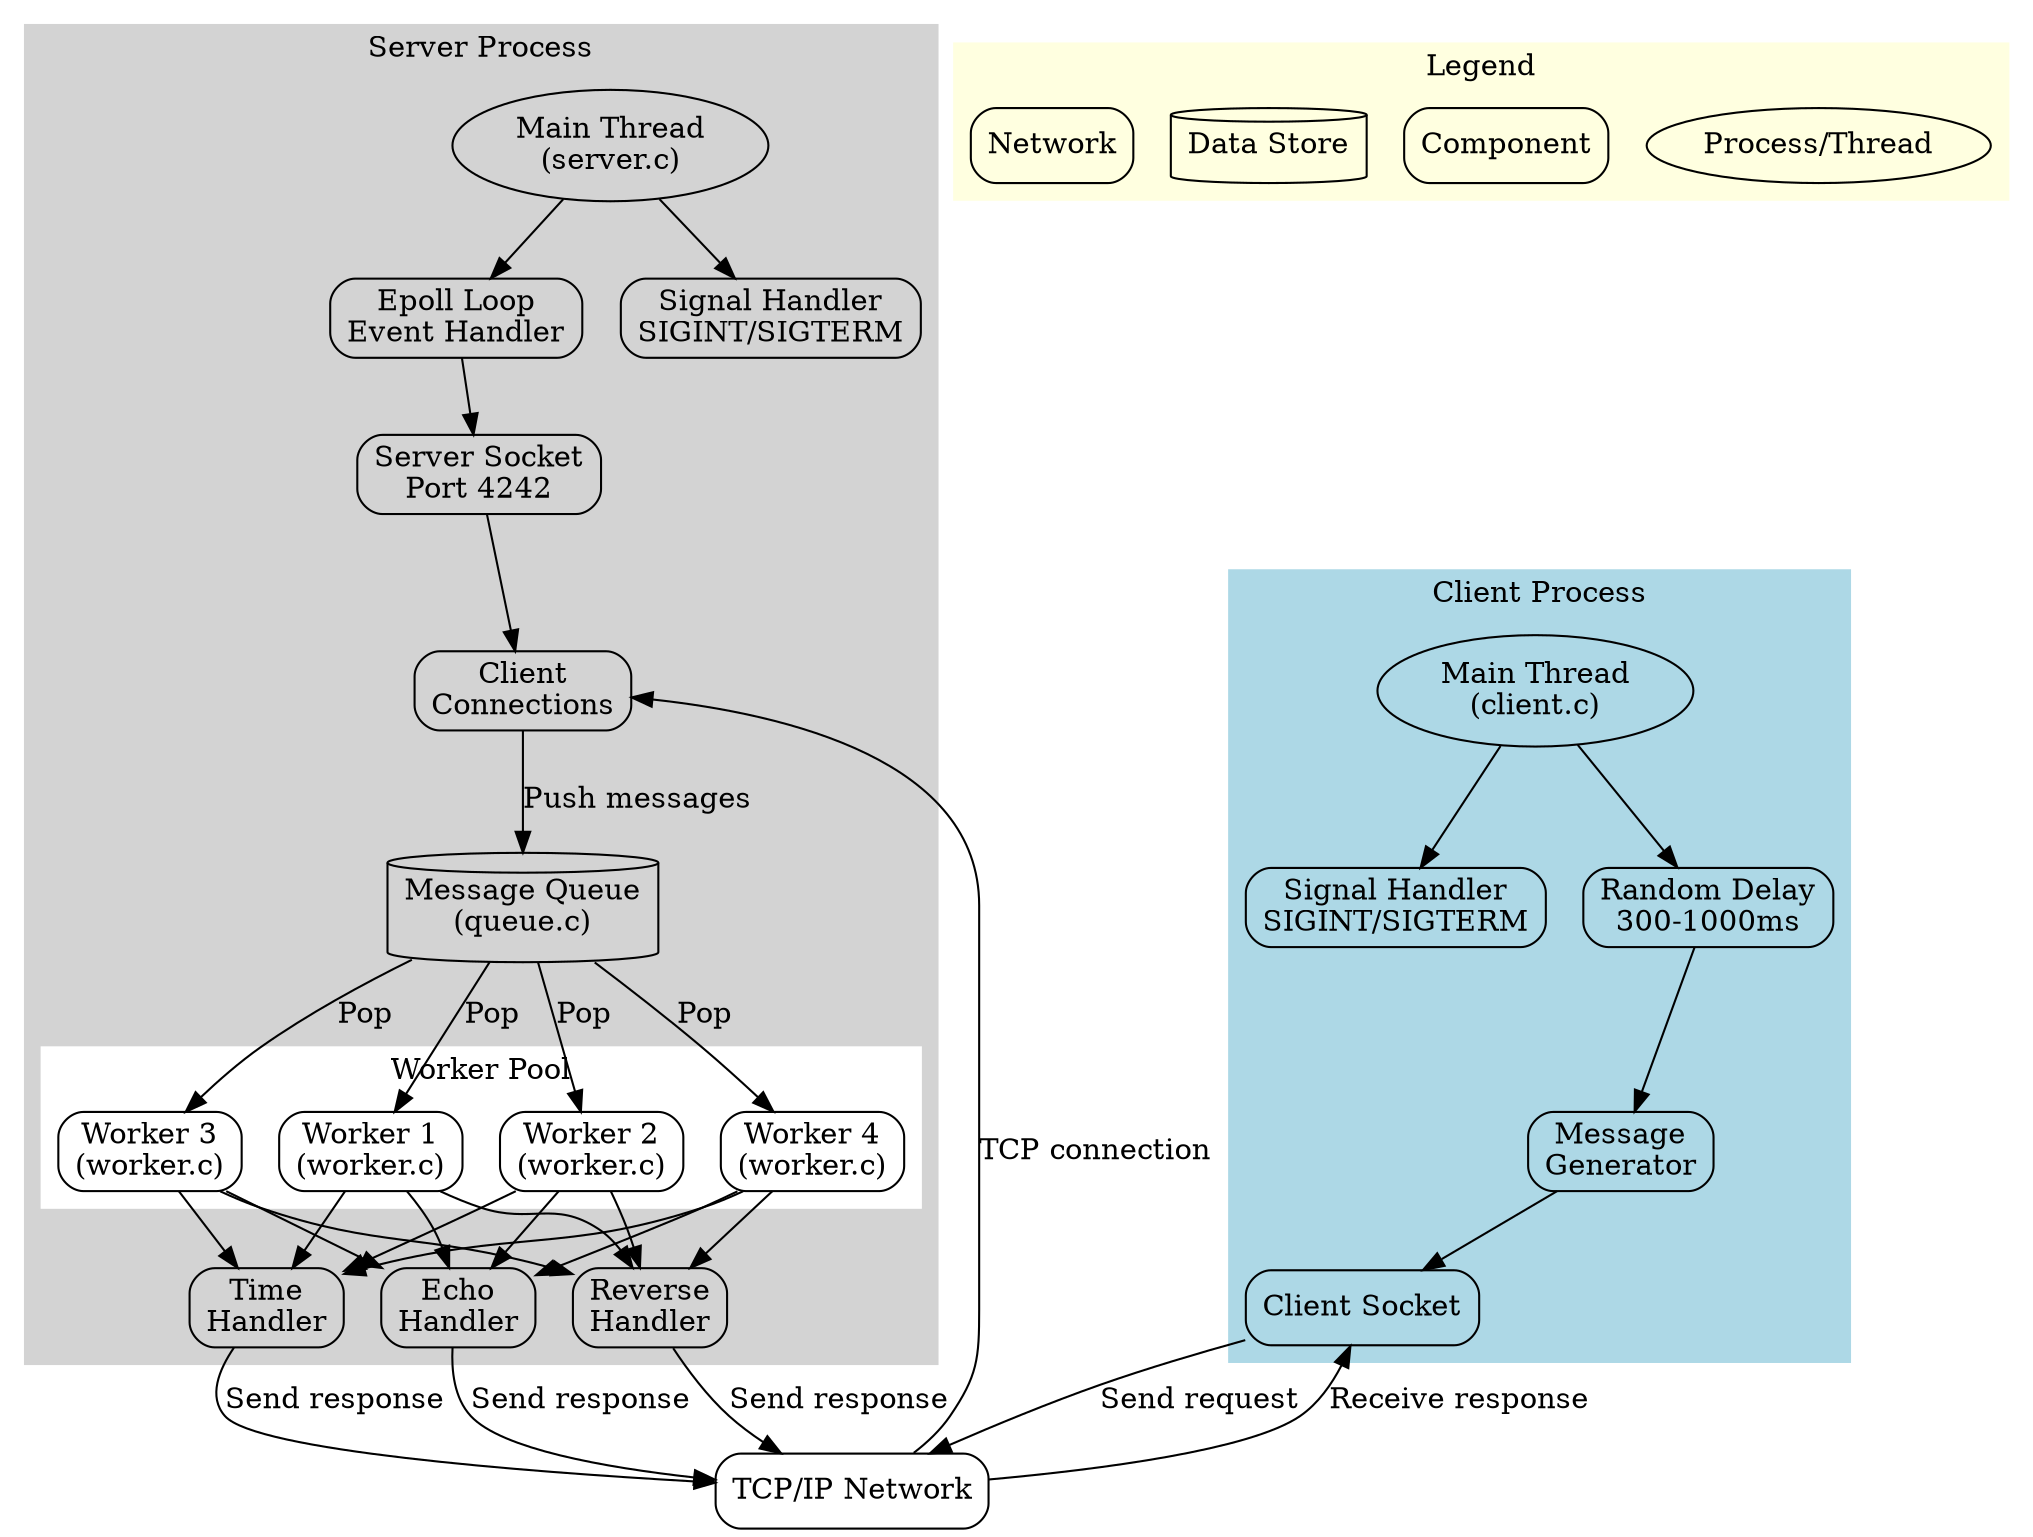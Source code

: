 digraph SpaceCaptainArchitecture {
    rankdir=TB;
    node [shape=box, style=rounded];
    
    // Server components
    subgraph cluster_server {
        label="Server Process";
        style=filled;
        color=lightgrey;
        
        // Main thread
        server_main [label="Main Thread\n(server.c)", shape=ellipse];
        epoll [label="Epoll Loop\nEvent Handler"];
        signal_handler [label="Signal Handler\nSIGINT/SIGTERM"];
        
        // Network components
        server_socket [label="Server Socket\nPort 4242"];
        client_connections [label="Client\nConnections"];
        
        // Queue
        message_queue [label="Message Queue\n(queue.c)", shape=cylinder];
        
        // Worker pool
        subgraph cluster_workers {
            label="Worker Pool";
            style=filled;
            color=white;
            
            worker1 [label="Worker 1\n(worker.c)"];
            worker2 [label="Worker 2\n(worker.c)"];
            worker3 [label="Worker 3\n(worker.c)"];
            worker4 [label="Worker 4\n(worker.c)"];
        }
        
        // Message handlers
        echo_handler [label="Echo\nHandler"];
        reverse_handler [label="Reverse\nHandler"];
        time_handler [label="Time\nHandler"];
    }
    
    // Client components
    subgraph cluster_client {
        label="Client Process";
        style=filled;
        color=lightblue;
        
        client_main [label="Main Thread\n(client.c)", shape=ellipse];
        client_signal [label="Signal Handler\nSIGINT/SIGTERM"];
        client_socket [label="Client Socket"];
        msg_generator [label="Message\nGenerator"];
        delay_timer [label="Random Delay\n300-1000ms"];
    }
    
    // External
    network [label="TCP/IP Network", shape=cloud];
    
    // Server flow
    server_main -> epoll;
    server_main -> signal_handler;
    epoll -> server_socket;
    server_socket -> client_connections;
    client_connections -> message_queue [label="Push messages"];
    
    // Worker flow
    message_queue -> worker1 [label="Pop"];
    message_queue -> worker2 [label="Pop"];
    message_queue -> worker3 [label="Pop"];
    message_queue -> worker4 [label="Pop"];
    
    worker1 -> echo_handler;
    worker1 -> reverse_handler;
    worker1 -> time_handler;
    worker2 -> echo_handler;
    worker2 -> reverse_handler;
    worker2 -> time_handler;
    worker3 -> echo_handler;
    worker3 -> reverse_handler;
    worker3 -> time_handler;
    worker4 -> echo_handler;
    worker4 -> reverse_handler;
    worker4 -> time_handler;
    
    // Client flow
    client_main -> client_signal;
    client_main -> delay_timer;
    delay_timer -> msg_generator;
    msg_generator -> client_socket;
    
    // Network connections
    client_socket -> network [label="Send request"];
    network -> client_connections [label="TCP connection"];
    echo_handler -> network [label="Send response"];
    reverse_handler -> network [label="Send response"];
    time_handler -> network [label="Send response"];
    network -> client_socket [label="Receive response"];
    
    // Legend
    subgraph cluster_legend {
        label="Legend";
        style=filled;
        color=lightyellow;
        
        legend1 [label="Process/Thread", shape=ellipse];
        legend2 [label="Component", shape=box];
        legend3 [label="Data Store", shape=cylinder];
        legend4 [label="Network", shape=cloud];
    }
}